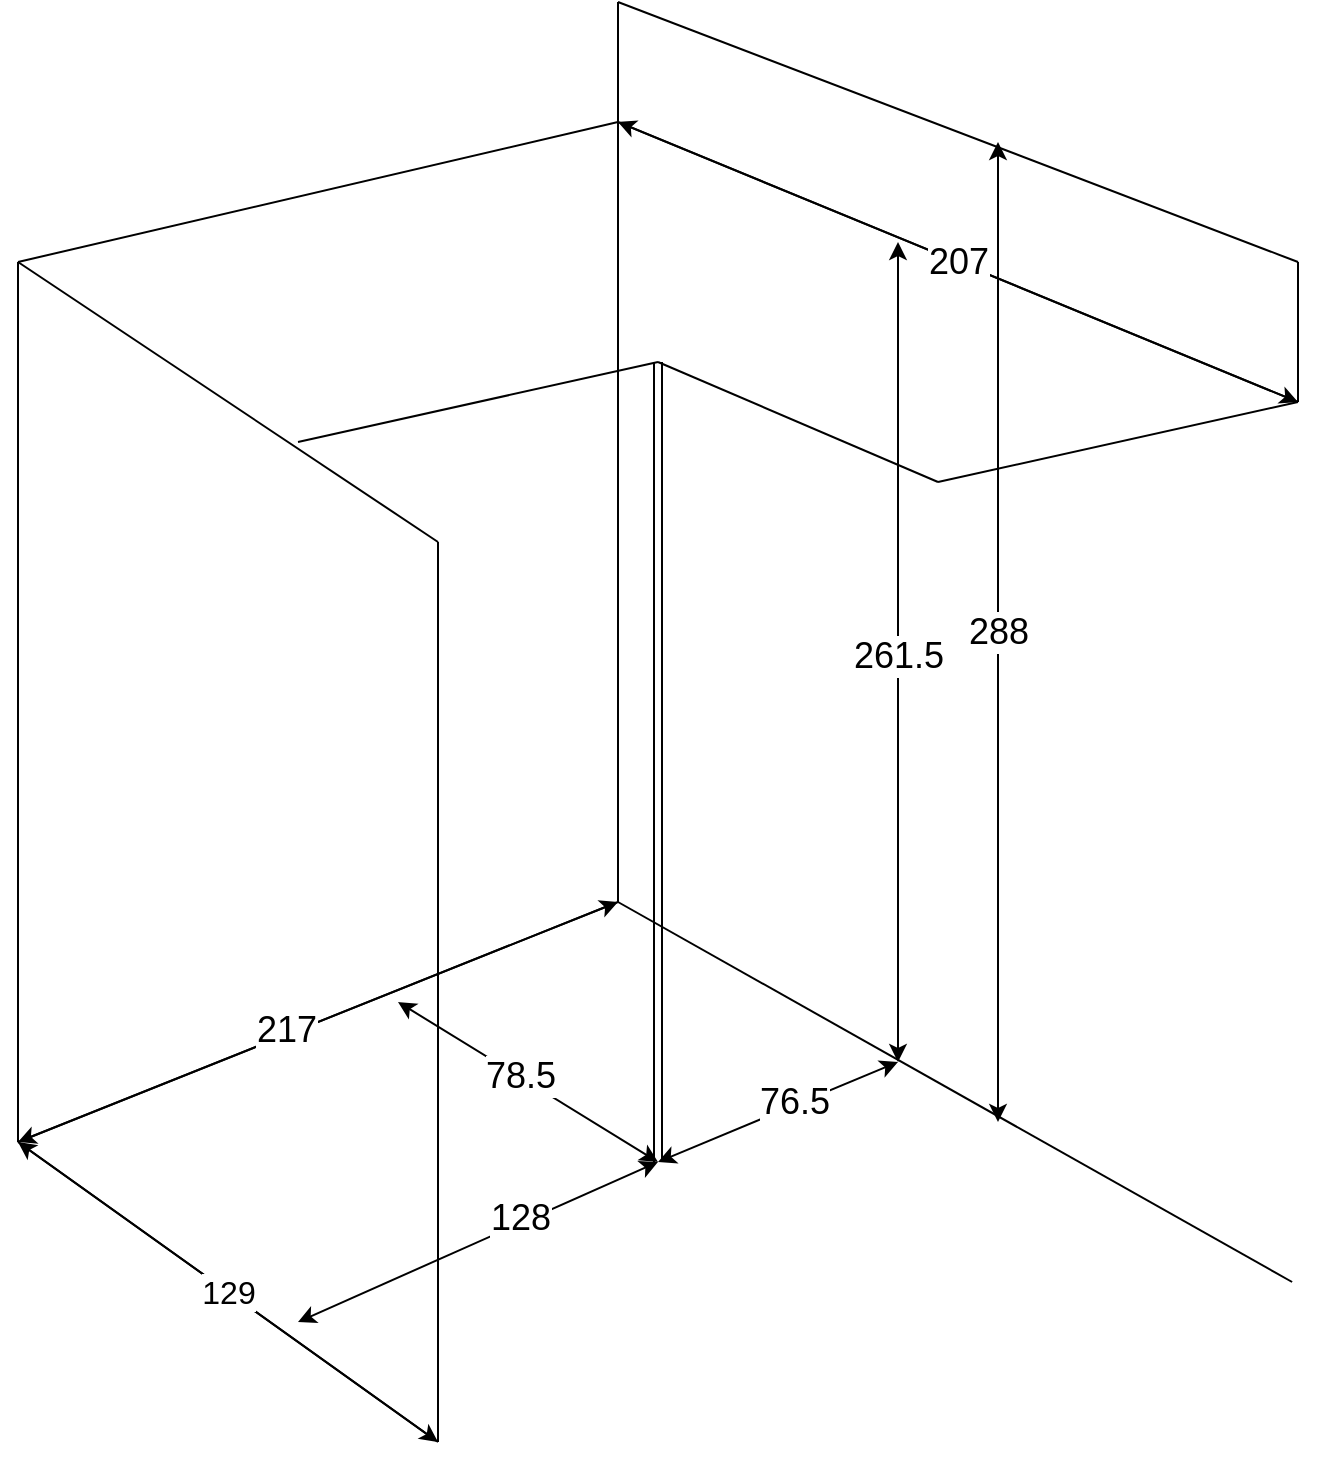 <mxfile version="16.0.0" type="device"><diagram name="Page-1" id="4bd5d27a-524c-7e24-5d5f-89a86ee4fca1"><mxGraphModel dx="741" dy="763" grid="1" gridSize="10" guides="1" tooltips="1" connect="1" arrows="1" fold="1" page="1" pageScale="1" pageWidth="1100" pageHeight="850" background="none" math="0" shadow="0"><root><mxCell id="0"/><mxCell id="1" parent="0"/><mxCell id="wvDW3a6iWLyiLyGVYDMv-1" value="" style="endArrow=none;html=1;rounded=0;" edge="1" parent="1"><mxGeometry width="50" height="50" relative="1" as="geometry"><mxPoint x="270" y="570" as="sourcePoint"/><mxPoint x="480" y="720" as="targetPoint"/></mxGeometry></mxCell><mxCell id="wvDW3a6iWLyiLyGVYDMv-2" value="" style="endArrow=none;html=1;rounded=0;" edge="1" parent="1"><mxGeometry width="50" height="50" relative="1" as="geometry"><mxPoint x="270" y="570" as="sourcePoint"/><mxPoint x="570" y="450" as="targetPoint"/></mxGeometry></mxCell><mxCell id="wvDW3a6iWLyiLyGVYDMv-3" value="" style="endArrow=none;html=1;rounded=0;" edge="1" parent="1"><mxGeometry width="50" height="50" relative="1" as="geometry"><mxPoint x="907.059" y="640" as="sourcePoint"/><mxPoint x="570" y="450" as="targetPoint"/></mxGeometry></mxCell><mxCell id="wvDW3a6iWLyiLyGVYDMv-4" value="" style="endArrow=none;html=1;rounded=0;" edge="1" parent="1"><mxGeometry width="50" height="50" relative="1" as="geometry"><mxPoint x="270" y="570" as="sourcePoint"/><mxPoint x="270" y="130" as="targetPoint"/></mxGeometry></mxCell><mxCell id="wvDW3a6iWLyiLyGVYDMv-5" value="" style="endArrow=none;html=1;rounded=0;" edge="1" parent="1"><mxGeometry width="50" height="50" relative="1" as="geometry"><mxPoint x="570" y="450" as="sourcePoint"/><mxPoint x="570" y="60" as="targetPoint"/></mxGeometry></mxCell><mxCell id="wvDW3a6iWLyiLyGVYDMv-6" value="" style="endArrow=none;html=1;rounded=0;" edge="1" parent="1"><mxGeometry width="50" height="50" relative="1" as="geometry"><mxPoint x="480" y="720" as="sourcePoint"/><mxPoint x="480" y="270" as="targetPoint"/></mxGeometry></mxCell><mxCell id="wvDW3a6iWLyiLyGVYDMv-7" value="" style="endArrow=none;html=1;rounded=0;" edge="1" parent="1"><mxGeometry width="50" height="50" relative="1" as="geometry"><mxPoint x="270" y="130" as="sourcePoint"/><mxPoint x="480" y="270" as="targetPoint"/></mxGeometry></mxCell><mxCell id="wvDW3a6iWLyiLyGVYDMv-8" value="" style="endArrow=none;html=1;rounded=0;" edge="1" parent="1"><mxGeometry width="50" height="50" relative="1" as="geometry"><mxPoint x="270" y="130" as="sourcePoint"/><mxPoint x="570" y="60" as="targetPoint"/></mxGeometry></mxCell><mxCell id="wvDW3a6iWLyiLyGVYDMv-9" value="" style="endArrow=none;html=1;rounded=0;" edge="1" parent="1"><mxGeometry width="50" height="50" relative="1" as="geometry"><mxPoint x="910" y="200" as="sourcePoint"/><mxPoint x="570" y="60" as="targetPoint"/></mxGeometry></mxCell><mxCell id="wvDW3a6iWLyiLyGVYDMv-10" value="" style="endArrow=none;html=1;rounded=0;shape=link;" edge="1" parent="1"><mxGeometry width="50" height="50" relative="1" as="geometry"><mxPoint x="590" y="580" as="sourcePoint"/><mxPoint x="590" y="180" as="targetPoint"/></mxGeometry></mxCell><mxCell id="wvDW3a6iWLyiLyGVYDMv-11" value="" style="endArrow=none;html=1;rounded=0;" edge="1" parent="1"><mxGeometry width="50" height="50" relative="1" as="geometry"><mxPoint x="410" y="220" as="sourcePoint"/><mxPoint x="590" y="180" as="targetPoint"/></mxGeometry></mxCell><mxCell id="wvDW3a6iWLyiLyGVYDMv-12" value="" style="endArrow=none;html=1;rounded=0;" edge="1" parent="1"><mxGeometry width="50" height="50" relative="1" as="geometry"><mxPoint x="730" y="240" as="sourcePoint"/><mxPoint x="590" y="180" as="targetPoint"/></mxGeometry></mxCell><mxCell id="wvDW3a6iWLyiLyGVYDMv-13" value="" style="endArrow=none;html=1;rounded=0;" edge="1" parent="1"><mxGeometry width="50" height="50" relative="1" as="geometry"><mxPoint x="730" y="240" as="sourcePoint"/><mxPoint x="910" y="200" as="targetPoint"/></mxGeometry></mxCell><mxCell id="wvDW3a6iWLyiLyGVYDMv-14" value="&lt;font size=&quot;3&quot;&gt;129&lt;/font&gt;" style="endArrow=classic;startArrow=classic;html=1;rounded=0;" edge="1" parent="1"><mxGeometry width="50" height="50" relative="1" as="geometry"><mxPoint x="480" y="720" as="sourcePoint"/><mxPoint x="270" y="570" as="targetPoint"/></mxGeometry></mxCell><mxCell id="wvDW3a6iWLyiLyGVYDMv-15" value="" style="endArrow=classic;startArrow=classic;html=1;rounded=0;" edge="1" parent="1"><mxGeometry width="50" height="50" relative="1" as="geometry"><mxPoint x="270" y="570" as="sourcePoint"/><mxPoint x="570" y="450" as="targetPoint"/></mxGeometry></mxCell><mxCell id="wvDW3a6iWLyiLyGVYDMv-20" value="217" style="edgeLabel;html=1;align=center;verticalAlign=middle;resizable=0;points=[];fontSize=18;" vertex="1" connectable="0" parent="wvDW3a6iWLyiLyGVYDMv-15"><mxGeometry x="-0.104" y="3" relative="1" as="geometry"><mxPoint as="offset"/></mxGeometry></mxCell><mxCell id="wvDW3a6iWLyiLyGVYDMv-16" value="" style="endArrow=classic;startArrow=classic;html=1;rounded=0;" edge="1" parent="1"><mxGeometry width="50" height="50" relative="1" as="geometry"><mxPoint x="710" y="530" as="sourcePoint"/><mxPoint x="710" y="120" as="targetPoint"/></mxGeometry></mxCell><mxCell id="wvDW3a6iWLyiLyGVYDMv-24" value="261.5" style="edgeLabel;html=1;align=center;verticalAlign=middle;resizable=0;points=[];fontSize=18;" vertex="1" connectable="0" parent="wvDW3a6iWLyiLyGVYDMv-16"><mxGeometry x="-0.006" relative="1" as="geometry"><mxPoint y="1" as="offset"/></mxGeometry></mxCell><mxCell id="wvDW3a6iWLyiLyGVYDMv-17" value="" style="endArrow=classic;startArrow=classic;html=1;rounded=0;" edge="1" parent="1"><mxGeometry width="50" height="50" relative="1" as="geometry"><mxPoint x="590" y="580" as="sourcePoint"/><mxPoint x="410" y="660" as="targetPoint"/></mxGeometry></mxCell><mxCell id="wvDW3a6iWLyiLyGVYDMv-21" value="128" style="edgeLabel;html=1;align=center;verticalAlign=middle;resizable=0;points=[];fontSize=18;" vertex="1" connectable="0" parent="wvDW3a6iWLyiLyGVYDMv-17"><mxGeometry x="-0.254" y="-2" relative="1" as="geometry"><mxPoint x="-1" as="offset"/></mxGeometry></mxCell><mxCell id="wvDW3a6iWLyiLyGVYDMv-18" value="" style="endArrow=classic;startArrow=classic;html=1;rounded=0;" edge="1" parent="1"><mxGeometry width="50" height="50" relative="1" as="geometry"><mxPoint x="590" y="580" as="sourcePoint"/><mxPoint x="460" y="500" as="targetPoint"/></mxGeometry></mxCell><mxCell id="wvDW3a6iWLyiLyGVYDMv-22" value="78.5" style="edgeLabel;html=1;align=center;verticalAlign=middle;resizable=0;points=[];fontSize=18;" vertex="1" connectable="0" parent="wvDW3a6iWLyiLyGVYDMv-18"><mxGeometry x="0.076" y="-1" relative="1" as="geometry"><mxPoint y="1" as="offset"/></mxGeometry></mxCell><mxCell id="wvDW3a6iWLyiLyGVYDMv-19" value="" style="endArrow=classic;startArrow=classic;html=1;rounded=0;" edge="1" parent="1"><mxGeometry width="50" height="50" relative="1" as="geometry"><mxPoint x="590" y="580" as="sourcePoint"/><mxPoint x="710" y="530" as="targetPoint"/></mxGeometry></mxCell><mxCell id="wvDW3a6iWLyiLyGVYDMv-23" value="76.5" style="edgeLabel;html=1;align=center;verticalAlign=middle;resizable=0;points=[];fontSize=18;" vertex="1" connectable="0" parent="wvDW3a6iWLyiLyGVYDMv-19"><mxGeometry x="0.142" y="2" relative="1" as="geometry"><mxPoint as="offset"/></mxGeometry></mxCell><mxCell id="wvDW3a6iWLyiLyGVYDMv-25" value="" style="endArrow=none;html=1;rounded=0;fontSize=18;" edge="1" parent="1"><mxGeometry width="50" height="50" relative="1" as="geometry"><mxPoint x="570" as="sourcePoint"/><mxPoint x="570" y="60" as="targetPoint"/></mxGeometry></mxCell><mxCell id="wvDW3a6iWLyiLyGVYDMv-26" value="" style="endArrow=none;html=1;rounded=0;fontSize=18;" edge="1" parent="1"><mxGeometry width="50" height="50" relative="1" as="geometry"><mxPoint x="910" y="130" as="sourcePoint"/><mxPoint x="570" as="targetPoint"/></mxGeometry></mxCell><mxCell id="wvDW3a6iWLyiLyGVYDMv-27" value="" style="endArrow=none;html=1;rounded=0;fontSize=18;" edge="1" parent="1"><mxGeometry width="50" height="50" relative="1" as="geometry"><mxPoint x="910" y="200" as="sourcePoint"/><mxPoint x="910" y="130" as="targetPoint"/></mxGeometry></mxCell><mxCell id="wvDW3a6iWLyiLyGVYDMv-28" value="288" style="endArrow=classic;startArrow=classic;html=1;rounded=0;fontSize=18;" edge="1" parent="1"><mxGeometry width="50" height="50" relative="1" as="geometry"><mxPoint x="760" y="560" as="sourcePoint"/><mxPoint x="760" y="70" as="targetPoint"/></mxGeometry></mxCell><mxCell id="wvDW3a6iWLyiLyGVYDMv-29" value="207" style="endArrow=classic;startArrow=classic;html=1;rounded=0;fontSize=18;" edge="1" parent="1"><mxGeometry width="50" height="50" relative="1" as="geometry"><mxPoint x="910" y="200" as="sourcePoint"/><mxPoint x="570" y="60" as="targetPoint"/></mxGeometry></mxCell></root></mxGraphModel></diagram></mxfile>